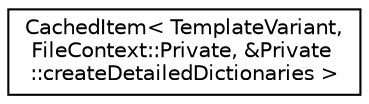 digraph "Graphical Class Hierarchy"
{
 // LATEX_PDF_SIZE
  edge [fontname="Helvetica",fontsize="10",labelfontname="Helvetica",labelfontsize="10"];
  node [fontname="Helvetica",fontsize="10",shape=record];
  rankdir="LR";
  Node0 [label="CachedItem\< TemplateVariant,\l FileContext::Private, &Private\l::createDetailedDictionaries \>",height=0.2,width=0.4,color="black", fillcolor="white", style="filled",URL="$classCachedItem.html",tooltip=" "];
}
